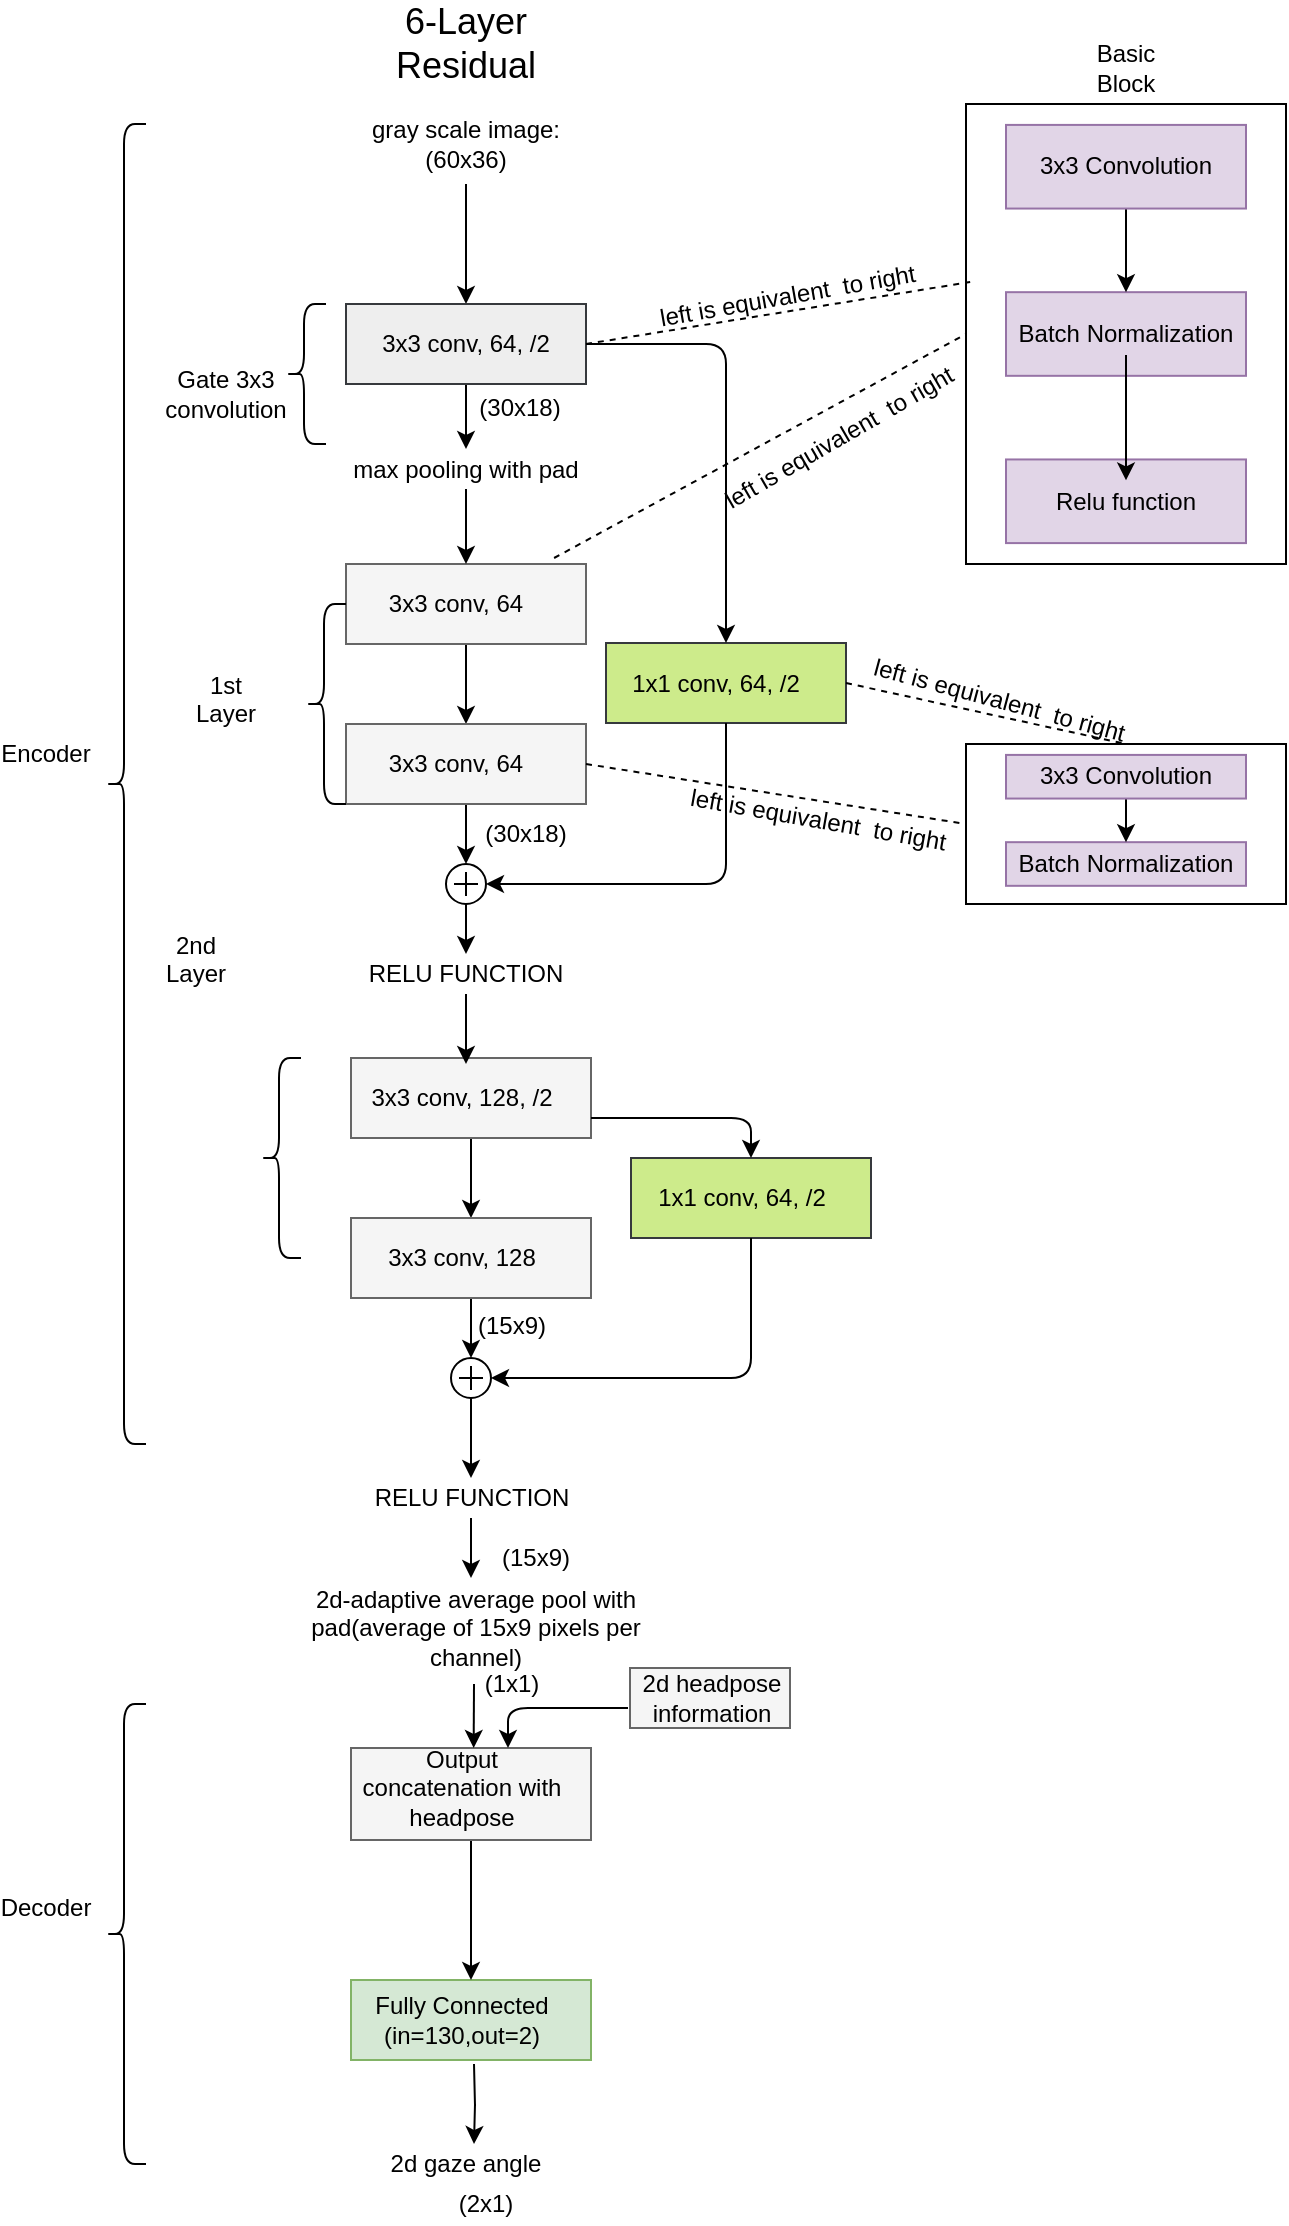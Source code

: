 <mxfile version="12.3.3" type="device" pages="1"><diagram id="xhhnkMDeKkFUJhthhPfm" name="Page-1"><mxGraphModel dx="754" dy="404" grid="1" gridSize="10" guides="1" tooltips="1" connect="1" arrows="1" fold="1" page="1" pageScale="1" pageWidth="827" pageHeight="1169" math="0" shadow="0"><root><mxCell id="0"/><mxCell id="1" parent="0"/><mxCell id="JVHLpvTzayAFKo3JVaKi-54" style="edgeStyle=orthogonalEdgeStyle;rounded=0;orthogonalLoop=1;jettySize=auto;html=1;exitX=0.5;exitY=1;exitDx=0;exitDy=0;entryX=0.5;entryY=0;entryDx=0;entryDy=0;" edge="1" parent="1" source="JVHLpvTzayAFKo3JVaKi-1" target="JVHLpvTzayAFKo3JVaKi-2"><mxGeometry relative="1" as="geometry"/></mxCell><mxCell id="JVHLpvTzayAFKo3JVaKi-1" value="" style="rounded=0;whiteSpace=wrap;html=1;fillColor=#f5f5f5;strokeColor=#666666;fontColor=#333333;" vertex="1" parent="1"><mxGeometry x="320" y="290" width="120" height="40" as="geometry"/></mxCell><mxCell id="JVHLpvTzayAFKo3JVaKi-98" style="edgeStyle=orthogonalEdgeStyle;rounded=0;orthogonalLoop=1;jettySize=auto;html=1;entryX=0.5;entryY=0;entryDx=0;entryDy=0;entryPerimeter=0;" edge="1" parent="1" source="JVHLpvTzayAFKo3JVaKi-2" target="JVHLpvTzayAFKo3JVaKi-93"><mxGeometry relative="1" as="geometry"/></mxCell><mxCell id="JVHLpvTzayAFKo3JVaKi-2" value="" style="rounded=0;whiteSpace=wrap;html=1;fillColor=#f5f5f5;strokeColor=#666666;fontColor=#333333;" vertex="1" parent="1"><mxGeometry x="320" y="370" width="120" height="40" as="geometry"/></mxCell><mxCell id="JVHLpvTzayAFKo3JVaKi-63" value="" style="edgeStyle=orthogonalEdgeStyle;rounded=0;orthogonalLoop=1;jettySize=auto;html=1;" edge="1" parent="1" source="JVHLpvTzayAFKo3JVaKi-3" target="JVHLpvTzayAFKo3JVaKi-4"><mxGeometry relative="1" as="geometry"/></mxCell><mxCell id="JVHLpvTzayAFKo3JVaKi-3" value="" style="rounded=0;whiteSpace=wrap;html=1;fillColor=#f5f5f5;strokeColor=#666666;fontColor=#333333;" vertex="1" parent="1"><mxGeometry x="322.5" y="537" width="120" height="40" as="geometry"/></mxCell><mxCell id="JVHLpvTzayAFKo3JVaKi-141" style="edgeStyle=orthogonalEdgeStyle;rounded=0;orthogonalLoop=1;jettySize=auto;html=1;exitX=0.5;exitY=1;exitDx=0;exitDy=0;entryX=0.5;entryY=0;entryDx=0;entryDy=0;entryPerimeter=0;" edge="1" parent="1" source="JVHLpvTzayAFKo3JVaKi-4" target="JVHLpvTzayAFKo3JVaKi-140"><mxGeometry relative="1" as="geometry"/></mxCell><mxCell id="JVHLpvTzayAFKo3JVaKi-4" value="" style="rounded=0;whiteSpace=wrap;html=1;fillColor=#f5f5f5;strokeColor=#666666;fontColor=#333333;" vertex="1" parent="1"><mxGeometry x="322.5" y="617" width="120" height="40" as="geometry"/></mxCell><mxCell id="JVHLpvTzayAFKo3JVaKi-7" value="&lt;font style=&quot;font-size: 18px&quot;&gt;6-Layer Residual&lt;/font&gt;" style="text;html=1;strokeColor=none;fillColor=none;align=center;verticalAlign=middle;whiteSpace=wrap;rounded=0;" vertex="1" parent="1"><mxGeometry x="320" y="20" width="120" height="20" as="geometry"/></mxCell><mxCell id="JVHLpvTzayAFKo3JVaKi-11" value="" style="endArrow=classic;html=1;entryX=0.5;entryY=0;entryDx=0;entryDy=0;" edge="1" parent="1"><mxGeometry width="50" height="50" relative="1" as="geometry"><mxPoint x="380" y="100" as="sourcePoint"/><mxPoint x="380" y="160" as="targetPoint"/></mxGeometry></mxCell><mxCell id="JVHLpvTzayAFKo3JVaKi-214" style="edgeStyle=orthogonalEdgeStyle;rounded=0;orthogonalLoop=1;jettySize=auto;html=1;entryX=0.5;entryY=0;entryDx=0;entryDy=0;" edge="1" parent="1" source="JVHLpvTzayAFKo3JVaKi-12" target="JVHLpvTzayAFKo3JVaKi-43"><mxGeometry relative="1" as="geometry"/></mxCell><mxCell id="JVHLpvTzayAFKo3JVaKi-12" value="3x3 conv, 64, /2" style="text;html=1;strokeColor=#36393d;fillColor=#eeeeee;align=center;verticalAlign=middle;whiteSpace=wrap;rounded=0;" vertex="1" parent="1"><mxGeometry x="320" y="160" width="120" height="40" as="geometry"/></mxCell><mxCell id="JVHLpvTzayAFKo3JVaKi-14" value="gray scale image:(60x36)" style="text;html=1;strokeColor=none;fillColor=none;align=center;verticalAlign=middle;whiteSpace=wrap;rounded=0;" vertex="1" parent="1"><mxGeometry x="320" y="70" width="120" height="20" as="geometry"/></mxCell><mxCell id="JVHLpvTzayAFKo3JVaKi-70" value="" style="edgeStyle=orthogonalEdgeStyle;rounded=0;orthogonalLoop=1;jettySize=auto;html=1;" edge="1" parent="1"><mxGeometry relative="1" as="geometry"><mxPoint x="384" y="1040" as="sourcePoint"/><mxPoint x="384" y="1080" as="targetPoint"/></mxGeometry></mxCell><mxCell id="JVHLpvTzayAFKo3JVaKi-15" value="" style="rounded=0;whiteSpace=wrap;html=1;fillColor=#d5e8d4;strokeColor=#82b366;" vertex="1" parent="1"><mxGeometry x="322.5" y="998" width="120" height="40" as="geometry"/></mxCell><mxCell id="JVHLpvTzayAFKo3JVaKi-17" value="3x3 conv, 64" style="text;html=1;strokeColor=none;fillColor=none;align=center;verticalAlign=middle;whiteSpace=wrap;rounded=0;" vertex="1" parent="1"><mxGeometry x="320" y="300" width="110" height="20" as="geometry"/></mxCell><mxCell id="JVHLpvTzayAFKo3JVaKi-18" value="3x3 conv, 64" style="text;html=1;strokeColor=none;fillColor=none;align=center;verticalAlign=middle;whiteSpace=wrap;rounded=0;" vertex="1" parent="1"><mxGeometry x="320" y="380" width="110" height="20" as="geometry"/></mxCell><mxCell id="JVHLpvTzayAFKo3JVaKi-19" value="3x3 conv, 128, /2" style="text;html=1;strokeColor=none;fillColor=none;align=center;verticalAlign=middle;whiteSpace=wrap;rounded=0;" vertex="1" parent="1"><mxGeometry x="322.5" y="547" width="110" height="20" as="geometry"/></mxCell><mxCell id="JVHLpvTzayAFKo3JVaKi-20" value="3x3 conv, 128" style="text;html=1;strokeColor=none;fillColor=none;align=center;verticalAlign=middle;whiteSpace=wrap;rounded=0;" vertex="1" parent="1"><mxGeometry x="322.5" y="627" width="110" height="20" as="geometry"/></mxCell><mxCell id="JVHLpvTzayAFKo3JVaKi-21" value="Fully Connected (in=130,out=2)" style="text;html=1;strokeColor=none;fillColor=none;align=center;verticalAlign=middle;whiteSpace=wrap;rounded=0;" vertex="1" parent="1"><mxGeometry x="322.5" y="1008" width="110" height="20" as="geometry"/></mxCell><mxCell id="JVHLpvTzayAFKo3JVaKi-37" value="" style="group" vertex="1" connectable="0" parent="1"><mxGeometry x="630" y="60" width="160" height="230" as="geometry"/></mxCell><mxCell id="JVHLpvTzayAFKo3JVaKi-36" value="" style="rounded=0;whiteSpace=wrap;html=1;" vertex="1" parent="JVHLpvTzayAFKo3JVaKi-37"><mxGeometry width="160" height="230.0" as="geometry"/></mxCell><mxCell id="JVHLpvTzayAFKo3JVaKi-35" value="" style="group" vertex="1" connectable="0" parent="JVHLpvTzayAFKo3JVaKi-37"><mxGeometry x="20" y="10.455" width="120" height="209.091" as="geometry"/></mxCell><mxCell id="JVHLpvTzayAFKo3JVaKi-25" value="" style="rounded=0;whiteSpace=wrap;html=1;fillColor=#e1d5e7;strokeColor=#9673a6;" vertex="1" parent="JVHLpvTzayAFKo3JVaKi-35"><mxGeometry y="83.636" width="120" height="41.818" as="geometry"/></mxCell><mxCell id="JVHLpvTzayAFKo3JVaKi-26" value="" style="rounded=0;whiteSpace=wrap;html=1;fillColor=#e1d5e7;strokeColor=#9673a6;" vertex="1" parent="JVHLpvTzayAFKo3JVaKi-35"><mxGeometry y="167.273" width="120" height="41.818" as="geometry"/></mxCell><mxCell id="JVHLpvTzayAFKo3JVaKi-33" value="" style="edgeStyle=orthogonalEdgeStyle;rounded=0;orthogonalLoop=1;jettySize=auto;html=1;" edge="1" parent="JVHLpvTzayAFKo3JVaKi-35" source="JVHLpvTzayAFKo3JVaKi-27" target="JVHLpvTzayAFKo3JVaKi-25"><mxGeometry relative="1" as="geometry"/></mxCell><mxCell id="JVHLpvTzayAFKo3JVaKi-27" value="" style="rounded=0;whiteSpace=wrap;html=1;fillColor=#e1d5e7;strokeColor=#9673a6;" vertex="1" parent="JVHLpvTzayAFKo3JVaKi-35"><mxGeometry width="120" height="41.818" as="geometry"/></mxCell><mxCell id="JVHLpvTzayAFKo3JVaKi-28" value="3x3 Convolution" style="text;html=1;strokeColor=none;fillColor=none;align=center;verticalAlign=middle;whiteSpace=wrap;rounded=0;" vertex="1" parent="JVHLpvTzayAFKo3JVaKi-35"><mxGeometry y="10.455" width="120" height="20.909" as="geometry"/></mxCell><mxCell id="JVHLpvTzayAFKo3JVaKi-29" value="Batch Normalization" style="text;html=1;strokeColor=none;fillColor=none;align=center;verticalAlign=middle;whiteSpace=wrap;rounded=0;" vertex="1" parent="JVHLpvTzayAFKo3JVaKi-35"><mxGeometry y="94.091" width="120" height="20.909" as="geometry"/></mxCell><mxCell id="JVHLpvTzayAFKo3JVaKi-30" value="Relu function" style="text;html=1;strokeColor=none;fillColor=none;align=center;verticalAlign=middle;whiteSpace=wrap;rounded=0;" vertex="1" parent="JVHLpvTzayAFKo3JVaKi-35"><mxGeometry y="177.727" width="120" height="20.909" as="geometry"/></mxCell><mxCell id="JVHLpvTzayAFKo3JVaKi-34" value="" style="edgeStyle=orthogonalEdgeStyle;rounded=0;orthogonalLoop=1;jettySize=auto;html=1;" edge="1" parent="JVHLpvTzayAFKo3JVaKi-35" source="JVHLpvTzayAFKo3JVaKi-29" target="JVHLpvTzayAFKo3JVaKi-30"><mxGeometry relative="1" as="geometry"/></mxCell><mxCell id="JVHLpvTzayAFKo3JVaKi-211" style="edgeStyle=orthogonalEdgeStyle;rounded=0;orthogonalLoop=1;jettySize=auto;html=1;entryX=0.5;entryY=0;entryDx=0;entryDy=0;" edge="1" parent="1" source="JVHLpvTzayAFKo3JVaKi-43" target="JVHLpvTzayAFKo3JVaKi-1"><mxGeometry relative="1" as="geometry"/></mxCell><mxCell id="JVHLpvTzayAFKo3JVaKi-43" value="max pooling with pad" style="text;html=1;strokeColor=none;fillColor=none;align=center;verticalAlign=middle;whiteSpace=wrap;rounded=0;" vertex="1" parent="1"><mxGeometry x="320" y="232.5" width="120" height="20" as="geometry"/></mxCell><mxCell id="JVHLpvTzayAFKo3JVaKi-46" value="" style="shape=curlyBracket;whiteSpace=wrap;html=1;rounded=1;size=0.45;" vertex="1" parent="1"><mxGeometry x="290" y="160" width="20" height="70" as="geometry"/></mxCell><mxCell id="JVHLpvTzayAFKo3JVaKi-47" value="&lt;div&gt;Gate 3x3&lt;/div&gt;&lt;div&gt;convolution&lt;br&gt;&lt;/div&gt;" style="text;html=1;strokeColor=none;fillColor=none;align=center;verticalAlign=middle;whiteSpace=wrap;rounded=0;" vertex="1" parent="1"><mxGeometry x="240" y="190" width="40" height="30" as="geometry"/></mxCell><mxCell id="JVHLpvTzayAFKo3JVaKi-55" value="" style="shape=curlyBracket;whiteSpace=wrap;html=1;rounded=1;size=0.45;" vertex="1" parent="1"><mxGeometry x="277.5" y="537" width="20" height="100" as="geometry"/></mxCell><mxCell id="JVHLpvTzayAFKo3JVaKi-56" value="&lt;div&gt;1st Layer&lt;br&gt;&lt;/div&gt;&lt;div&gt;&lt;br&gt;&lt;/div&gt;" style="text;html=1;strokeColor=none;fillColor=none;align=center;verticalAlign=middle;whiteSpace=wrap;rounded=0;" vertex="1" parent="1"><mxGeometry x="240" y="350" width="40" height="30" as="geometry"/></mxCell><mxCell id="JVHLpvTzayAFKo3JVaKi-58" value="" style="shape=curlyBracket;whiteSpace=wrap;html=1;rounded=1;size=0.45;" vertex="1" parent="1"><mxGeometry x="300" y="310" width="20" height="100" as="geometry"/></mxCell><mxCell id="JVHLpvTzayAFKo3JVaKi-59" value="&lt;div&gt;2nd Layer&lt;br&gt;&lt;/div&gt;&lt;div&gt;&lt;br&gt;&lt;/div&gt;" style="text;html=1;strokeColor=none;fillColor=none;align=center;verticalAlign=middle;whiteSpace=wrap;rounded=0;" vertex="1" parent="1"><mxGeometry x="225" y="480" width="40" height="30" as="geometry"/></mxCell><mxCell id="JVHLpvTzayAFKo3JVaKi-60" value="" style="shape=curlyBracket;whiteSpace=wrap;html=1;rounded=1;size=0.45;" vertex="1" parent="1"><mxGeometry x="200" y="70" width="20" height="660" as="geometry"/></mxCell><mxCell id="JVHLpvTzayAFKo3JVaKi-61" value="Encoder" style="text;html=1;strokeColor=none;fillColor=none;align=center;verticalAlign=middle;whiteSpace=wrap;rounded=0;" vertex="1" parent="1"><mxGeometry x="150" y="370" width="40" height="30" as="geometry"/></mxCell><mxCell id="JVHLpvTzayAFKo3JVaKi-67" value="2d gaze angle" style="text;html=1;strokeColor=none;fillColor=none;align=center;verticalAlign=middle;whiteSpace=wrap;rounded=0;" vertex="1" parent="1"><mxGeometry x="320" y="1080" width="120" height="20" as="geometry"/></mxCell><mxCell id="JVHLpvTzayAFKo3JVaKi-73" value="" style="shape=curlyBracket;whiteSpace=wrap;html=1;rounded=1;size=0.45;" vertex="1" parent="1"><mxGeometry x="200" y="860" width="20" height="230" as="geometry"/></mxCell><mxCell id="JVHLpvTzayAFKo3JVaKi-74" value="Decoder" style="text;html=1;strokeColor=none;fillColor=none;align=center;verticalAlign=middle;whiteSpace=wrap;rounded=0;" vertex="1" parent="1"><mxGeometry x="150" y="947" width="40" height="30" as="geometry"/></mxCell><mxCell id="JVHLpvTzayAFKo3JVaKi-91" style="edgeStyle=orthogonalEdgeStyle;rounded=0;orthogonalLoop=1;jettySize=auto;html=1;entryX=0.5;entryY=0;entryDx=0;entryDy=0;" edge="1" parent="1" source="JVHLpvTzayAFKo3JVaKi-80" target="JVHLpvTzayAFKo3JVaKi-15"><mxGeometry relative="1" as="geometry"/></mxCell><mxCell id="JVHLpvTzayAFKo3JVaKi-80" value="" style="rounded=0;whiteSpace=wrap;html=1;fillColor=#f5f5f5;strokeColor=#666666;fontColor=#333333;" vertex="1" parent="1"><mxGeometry x="322.5" y="882" width="120" height="46" as="geometry"/></mxCell><mxCell id="JVHLpvTzayAFKo3JVaKi-81" value="Output concatenation with headpose" style="text;html=1;strokeColor=none;fillColor=none;align=center;verticalAlign=middle;whiteSpace=wrap;rounded=0;" vertex="1" parent="1"><mxGeometry x="322.5" y="892" width="110" height="20" as="geometry"/></mxCell><mxCell id="JVHLpvTzayAFKo3JVaKi-83" value="" style="endArrow=classic;html=1;" edge="1" parent="1"><mxGeometry width="50" height="50" relative="1" as="geometry"><mxPoint x="461" y="862" as="sourcePoint"/><mxPoint x="401" y="882" as="targetPoint"/><Array as="points"><mxPoint x="401" y="862"/></Array></mxGeometry></mxCell><mxCell id="JVHLpvTzayAFKo3JVaKi-85" value="" style="rounded=0;whiteSpace=wrap;html=1;fillColor=#f5f5f5;strokeColor=#666666;fontColor=#333333;" vertex="1" parent="1"><mxGeometry x="462" y="842" width="80" height="30" as="geometry"/></mxCell><mxCell id="JVHLpvTzayAFKo3JVaKi-86" value="2d headpose information" style="text;html=1;strokeColor=none;fillColor=none;align=center;verticalAlign=middle;whiteSpace=wrap;rounded=0;" vertex="1" parent="1"><mxGeometry x="463" y="842" width="80" height="30" as="geometry"/></mxCell><mxCell id="JVHLpvTzayAFKo3JVaKi-195" style="edgeStyle=orthogonalEdgeStyle;rounded=0;orthogonalLoop=1;jettySize=auto;html=1;entryX=0.5;entryY=0;entryDx=0;entryDy=0;" edge="1" parent="1" source="JVHLpvTzayAFKo3JVaKi-93" target="JVHLpvTzayAFKo3JVaKi-156"><mxGeometry relative="1" as="geometry"/></mxCell><mxCell id="JVHLpvTzayAFKo3JVaKi-93" value="" style="verticalLabelPosition=bottom;shadow=0;dashed=0;align=center;html=1;verticalAlign=top;shape=mxgraph.electrical.abstract.summation_point;" vertex="1" parent="1"><mxGeometry x="370" y="440" width="20" height="20" as="geometry"/></mxCell><mxCell id="JVHLpvTzayAFKo3JVaKi-115" value="" style="group" vertex="1" connectable="0" parent="1"><mxGeometry x="630" y="380" width="160" height="120" as="geometry"/></mxCell><mxCell id="JVHLpvTzayAFKo3JVaKi-114" value="" style="group" vertex="1" connectable="0" parent="JVHLpvTzayAFKo3JVaKi-115"><mxGeometry width="160" height="120" as="geometry"/></mxCell><mxCell id="JVHLpvTzayAFKo3JVaKi-101" value="" style="group" vertex="1" connectable="0" parent="JVHLpvTzayAFKo3JVaKi-114"><mxGeometry width="160" height="120" as="geometry"/></mxCell><mxCell id="JVHLpvTzayAFKo3JVaKi-102" value="" style="rounded=0;whiteSpace=wrap;html=1;" vertex="1" parent="JVHLpvTzayAFKo3JVaKi-101"><mxGeometry width="160" height="80" as="geometry"/></mxCell><mxCell id="JVHLpvTzayAFKo3JVaKi-103" value="" style="group" vertex="1" connectable="0" parent="JVHLpvTzayAFKo3JVaKi-101"><mxGeometry x="20" y="5.455" width="120" height="109.091" as="geometry"/></mxCell><mxCell id="JVHLpvTzayAFKo3JVaKi-104" value="" style="rounded=0;whiteSpace=wrap;html=1;fillColor=#e1d5e7;strokeColor=#9673a6;" vertex="1" parent="JVHLpvTzayAFKo3JVaKi-103"><mxGeometry y="43.636" width="120" height="21.818" as="geometry"/></mxCell><mxCell id="JVHLpvTzayAFKo3JVaKi-106" value="" style="edgeStyle=orthogonalEdgeStyle;rounded=0;orthogonalLoop=1;jettySize=auto;html=1;" edge="1" parent="JVHLpvTzayAFKo3JVaKi-103" source="JVHLpvTzayAFKo3JVaKi-107" target="JVHLpvTzayAFKo3JVaKi-104"><mxGeometry relative="1" as="geometry"/></mxCell><mxCell id="JVHLpvTzayAFKo3JVaKi-107" value="" style="rounded=0;whiteSpace=wrap;html=1;fillColor=#e1d5e7;strokeColor=#9673a6;" vertex="1" parent="JVHLpvTzayAFKo3JVaKi-103"><mxGeometry width="120" height="21.818" as="geometry"/></mxCell><mxCell id="JVHLpvTzayAFKo3JVaKi-108" value="3x3 Convolution" style="text;html=1;strokeColor=none;fillColor=none;align=center;verticalAlign=middle;whiteSpace=wrap;rounded=0;" vertex="1" parent="JVHLpvTzayAFKo3JVaKi-103"><mxGeometry y="5.455" width="120" height="10.909" as="geometry"/></mxCell><mxCell id="JVHLpvTzayAFKo3JVaKi-109" value="Batch Normalization" style="text;html=1;strokeColor=none;fillColor=none;align=center;verticalAlign=middle;whiteSpace=wrap;rounded=0;" vertex="1" parent="JVHLpvTzayAFKo3JVaKi-103"><mxGeometry y="49.091" width="120" height="10.909" as="geometry"/></mxCell><mxCell id="JVHLpvTzayAFKo3JVaKi-117" value="Basic Block" style="text;html=1;strokeColor=none;fillColor=none;align=center;verticalAlign=middle;whiteSpace=wrap;rounded=0;" vertex="1" parent="1"><mxGeometry x="690" y="27" width="40" height="30" as="geometry"/></mxCell><mxCell id="JVHLpvTzayAFKo3JVaKi-118" value="" style="rounded=0;whiteSpace=wrap;html=1;fillColor=#cdeb8b;strokeColor=#36393d;" vertex="1" parent="1"><mxGeometry x="450" y="329.5" width="120" height="40" as="geometry"/></mxCell><mxCell id="JVHLpvTzayAFKo3JVaKi-119" value="1x1 conv, 64, /2" style="text;html=1;strokeColor=none;fillColor=none;align=center;verticalAlign=middle;whiteSpace=wrap;rounded=0;" vertex="1" parent="1"><mxGeometry x="450" y="339.5" width="110" height="20" as="geometry"/></mxCell><mxCell id="JVHLpvTzayAFKo3JVaKi-130" value="&lt;div&gt;left is equivalent&amp;nbsp; to right&lt;br&gt;&lt;/div&gt;&lt;div&gt;&lt;br&gt;&lt;/div&gt;" style="text;html=1;strokeColor=none;fillColor=none;align=center;verticalAlign=middle;whiteSpace=wrap;rounded=0;rotation=15;" vertex="1" parent="1"><mxGeometry x="570" y="340" width="150" height="50" as="geometry"/></mxCell><mxCell id="JVHLpvTzayAFKo3JVaKi-164" style="edgeStyle=orthogonalEdgeStyle;rounded=0;orthogonalLoop=1;jettySize=auto;html=1;entryX=0.5;entryY=0;entryDx=0;entryDy=0;" edge="1" parent="1" source="JVHLpvTzayAFKo3JVaKi-140" target="JVHLpvTzayAFKo3JVaKi-158"><mxGeometry relative="1" as="geometry"/></mxCell><mxCell id="JVHLpvTzayAFKo3JVaKi-140" value="" style="verticalLabelPosition=bottom;shadow=0;dashed=0;align=center;html=1;verticalAlign=top;shape=mxgraph.electrical.abstract.summation_point;" vertex="1" parent="1"><mxGeometry x="372.5" y="687" width="20" height="20" as="geometry"/></mxCell><mxCell id="JVHLpvTzayAFKo3JVaKi-143" value="" style="rounded=0;whiteSpace=wrap;html=1;fillColor=#cdeb8b;strokeColor=#36393d;" vertex="1" parent="1"><mxGeometry x="462.5" y="587" width="120" height="40" as="geometry"/></mxCell><mxCell id="JVHLpvTzayAFKo3JVaKi-144" value="1x1 conv, 64, /2" style="text;html=1;strokeColor=none;fillColor=none;align=center;verticalAlign=middle;whiteSpace=wrap;rounded=0;" vertex="1" parent="1"><mxGeometry x="462.5" y="597" width="110" height="20" as="geometry"/></mxCell><mxCell id="JVHLpvTzayAFKo3JVaKi-149" value="" style="endArrow=classic;html=1;exitX=0.5;exitY=1;exitDx=0;exitDy=0;entryX=1;entryY=0.5;entryDx=0;entryDy=0;entryPerimeter=0;" edge="1" parent="1" source="JVHLpvTzayAFKo3JVaKi-143" target="JVHLpvTzayAFKo3JVaKi-140"><mxGeometry width="50" height="50" relative="1" as="geometry"><mxPoint x="547.5" y="687" as="sourcePoint"/><mxPoint x="597.5" y="637" as="targetPoint"/><Array as="points"><mxPoint x="522.5" y="697"/></Array></mxGeometry></mxCell><mxCell id="JVHLpvTzayAFKo3JVaKi-150" value="" style="endArrow=classic;html=1;exitX=1;exitY=0.75;exitDx=0;exitDy=0;entryX=0.5;entryY=0;entryDx=0;entryDy=0;" edge="1" parent="1" source="JVHLpvTzayAFKo3JVaKi-3" target="JVHLpvTzayAFKo3JVaKi-143"><mxGeometry width="50" height="50" relative="1" as="geometry"><mxPoint x="582.5" y="702" as="sourcePoint"/><mxPoint x="522.5" y="567" as="targetPoint"/><Array as="points"><mxPoint x="522.5" y="567"/></Array></mxGeometry></mxCell><mxCell id="JVHLpvTzayAFKo3JVaKi-151" value="" style="endArrow=classic;html=1;exitX=1;exitY=0.5;exitDx=0;exitDy=0;entryX=0.5;entryY=0;entryDx=0;entryDy=0;" edge="1" parent="1" source="JVHLpvTzayAFKo3JVaKi-12" target="JVHLpvTzayAFKo3JVaKi-118"><mxGeometry width="50" height="50" relative="1" as="geometry"><mxPoint x="480" y="410" as="sourcePoint"/><mxPoint x="530" y="220" as="targetPoint"/><Array as="points"><mxPoint x="510" y="180"/></Array></mxGeometry></mxCell><mxCell id="JVHLpvTzayAFKo3JVaKi-152" value="" style="endArrow=classic;html=1;exitX=0.5;exitY=1;exitDx=0;exitDy=0;entryX=1;entryY=0.5;entryDx=0;entryDy=0;entryPerimeter=0;" edge="1" parent="1" source="JVHLpvTzayAFKo3JVaKi-118" target="JVHLpvTzayAFKo3JVaKi-93"><mxGeometry width="50" height="50" relative="1" as="geometry"><mxPoint x="595" y="570" as="sourcePoint"/><mxPoint x="645" y="520" as="targetPoint"/><Array as="points"><mxPoint x="510" y="450"/></Array></mxGeometry></mxCell><mxCell id="JVHLpvTzayAFKo3JVaKi-154" value="2d-adaptive average pool with pad(average of 15x9 pixels per channel)" style="text;html=1;strokeColor=none;fillColor=none;align=center;verticalAlign=middle;whiteSpace=wrap;rounded=0;" vertex="1" parent="1"><mxGeometry x="280" y="812" width="210" height="20" as="geometry"/></mxCell><mxCell id="JVHLpvTzayAFKo3JVaKi-188" value="" style="edgeStyle=orthogonalEdgeStyle;rounded=0;orthogonalLoop=1;jettySize=auto;html=1;" edge="1" parent="1" source="JVHLpvTzayAFKo3JVaKi-156"><mxGeometry relative="1" as="geometry"><mxPoint x="380" y="540" as="targetPoint"/></mxGeometry></mxCell><mxCell id="JVHLpvTzayAFKo3JVaKi-156" value="RELU FUNCTION" style="text;html=1;strokeColor=none;fillColor=none;align=center;verticalAlign=middle;whiteSpace=wrap;rounded=0;" vertex="1" parent="1"><mxGeometry x="320" y="485" width="120" height="20" as="geometry"/></mxCell><mxCell id="JVHLpvTzayAFKo3JVaKi-171" style="edgeStyle=orthogonalEdgeStyle;rounded=0;orthogonalLoop=1;jettySize=auto;html=1;" edge="1" parent="1" source="JVHLpvTzayAFKo3JVaKi-158"><mxGeometry relative="1" as="geometry"><mxPoint x="382.5" y="797" as="targetPoint"/></mxGeometry></mxCell><mxCell id="JVHLpvTzayAFKo3JVaKi-158" value="RELU FUNCTION" style="text;html=1;strokeColor=none;fillColor=none;align=center;verticalAlign=middle;whiteSpace=wrap;rounded=0;" vertex="1" parent="1"><mxGeometry x="322.5" y="747" width="120" height="20" as="geometry"/></mxCell><mxCell id="JVHLpvTzayAFKo3JVaKi-176" style="edgeStyle=orthogonalEdgeStyle;rounded=0;orthogonalLoop=1;jettySize=auto;html=1;entryX=0.5;entryY=0;entryDx=0;entryDy=0;" edge="1" parent="1"><mxGeometry relative="1" as="geometry"><mxPoint x="384" y="850" as="sourcePoint"/><mxPoint x="383.833" y="882" as="targetPoint"/></mxGeometry></mxCell><mxCell id="JVHLpvTzayAFKo3JVaKi-178" value="(30x18)" style="text;html=1;strokeColor=none;fillColor=none;align=center;verticalAlign=middle;whiteSpace=wrap;rounded=0;" vertex="1" parent="1"><mxGeometry x="347" y="201.5" width="120" height="20" as="geometry"/></mxCell><mxCell id="JVHLpvTzayAFKo3JVaKi-179" value="(30x18)" style="text;html=1;strokeColor=none;fillColor=none;align=center;verticalAlign=middle;whiteSpace=wrap;rounded=0;" vertex="1" parent="1"><mxGeometry x="350" y="415" width="120" height="20" as="geometry"/></mxCell><mxCell id="JVHLpvTzayAFKo3JVaKi-182" value="(15x9)" style="text;html=1;strokeColor=none;fillColor=none;align=center;verticalAlign=middle;whiteSpace=wrap;rounded=0;" vertex="1" parent="1"><mxGeometry x="342.5" y="661" width="120" height="20" as="geometry"/></mxCell><mxCell id="JVHLpvTzayAFKo3JVaKi-183" value="(1x1)" style="text;html=1;strokeColor=none;fillColor=none;align=center;verticalAlign=middle;whiteSpace=wrap;rounded=0;" vertex="1" parent="1"><mxGeometry x="342.5" y="840" width="120" height="20" as="geometry"/></mxCell><mxCell id="JVHLpvTzayAFKo3JVaKi-184" value="(15x9)" style="text;html=1;strokeColor=none;fillColor=none;align=center;verticalAlign=middle;whiteSpace=wrap;rounded=0;" vertex="1" parent="1"><mxGeometry x="355" y="777" width="120" height="20" as="geometry"/></mxCell><mxCell id="JVHLpvTzayAFKo3JVaKi-185" value="(2x1)" style="text;html=1;strokeColor=none;fillColor=none;align=center;verticalAlign=middle;whiteSpace=wrap;rounded=0;" vertex="1" parent="1"><mxGeometry x="330" y="1100" width="120" height="20" as="geometry"/></mxCell><mxCell id="JVHLpvTzayAFKo3JVaKi-199" value="" style="endArrow=none;dashed=1;html=1;entryX=0;entryY=0.5;entryDx=0;entryDy=0;exitX=1;exitY=0.5;exitDx=0;exitDy=0;" edge="1" parent="1" source="JVHLpvTzayAFKo3JVaKi-2" target="JVHLpvTzayAFKo3JVaKi-102"><mxGeometry width="50" height="50" relative="1" as="geometry"><mxPoint x="510" y="490" as="sourcePoint"/><mxPoint x="560" y="440" as="targetPoint"/></mxGeometry></mxCell><mxCell id="JVHLpvTzayAFKo3JVaKi-200" value="" style="endArrow=none;dashed=1;html=1;exitX=1;exitY=0.5;exitDx=0;exitDy=0;entryX=0.5;entryY=0;entryDx=0;entryDy=0;" edge="1" parent="1" source="JVHLpvTzayAFKo3JVaKi-118" target="JVHLpvTzayAFKo3JVaKi-102"><mxGeometry width="50" height="50" relative="1" as="geometry"><mxPoint x="620" y="355" as="sourcePoint"/><mxPoint x="670" y="305" as="targetPoint"/></mxGeometry></mxCell><mxCell id="JVHLpvTzayAFKo3JVaKi-201" value="&lt;div&gt;left is equivalent&amp;nbsp; to right&lt;br&gt;&lt;/div&gt;&lt;div&gt;&lt;br&gt;&lt;/div&gt;" style="text;html=1;strokeColor=none;fillColor=none;align=center;verticalAlign=middle;whiteSpace=wrap;rounded=0;rotation=10;" vertex="1" parent="1"><mxGeometry x="480" y="400" width="150" height="50" as="geometry"/></mxCell><mxCell id="JVHLpvTzayAFKo3JVaKi-202" value="" style="endArrow=none;dashed=1;html=1;exitX=1;exitY=0.5;exitDx=0;exitDy=0;entryX=0.013;entryY=0.387;entryDx=0;entryDy=0;entryPerimeter=0;" edge="1" parent="1" source="JVHLpvTzayAFKo3JVaKi-12" target="JVHLpvTzayAFKo3JVaKi-36"><mxGeometry width="50" height="50" relative="1" as="geometry"><mxPoint x="462" y="149.5" as="sourcePoint"/><mxPoint x="602" y="180" as="targetPoint"/></mxGeometry></mxCell><mxCell id="JVHLpvTzayAFKo3JVaKi-205" value="&lt;div&gt;left is equivalent&amp;nbsp; to right&lt;br&gt;&lt;/div&gt;&lt;div&gt;&lt;br&gt;&lt;/div&gt;" style="text;html=1;strokeColor=none;fillColor=none;align=center;verticalAlign=middle;whiteSpace=wrap;rounded=0;rotation=-10;" vertex="1" parent="1"><mxGeometry x="467" y="135" width="150" height="55" as="geometry"/></mxCell><mxCell id="JVHLpvTzayAFKo3JVaKi-206" value="" style="endArrow=none;dashed=1;html=1;exitX=0.867;exitY=-0.075;exitDx=0;exitDy=0;entryX=0;entryY=0.5;entryDx=0;entryDy=0;exitPerimeter=0;" edge="1" parent="1" source="JVHLpvTzayAFKo3JVaKi-1" target="JVHLpvTzayAFKo3JVaKi-36"><mxGeometry width="50" height="50" relative="1" as="geometry"><mxPoint x="430" y="271" as="sourcePoint"/><mxPoint x="622.08" y="240.01" as="targetPoint"/></mxGeometry></mxCell><mxCell id="JVHLpvTzayAFKo3JVaKi-209" value="&lt;div&gt;left is equivalent&amp;nbsp; to right&lt;br&gt;&lt;/div&gt;&lt;div&gt;&lt;br&gt;&lt;/div&gt;" style="text;html=1;strokeColor=none;fillColor=none;align=center;verticalAlign=middle;whiteSpace=wrap;rounded=0;rotation=-30;" vertex="1" parent="1"><mxGeometry x="495" y="205" width="150" height="55" as="geometry"/></mxCell></root></mxGraphModel></diagram></mxfile>
